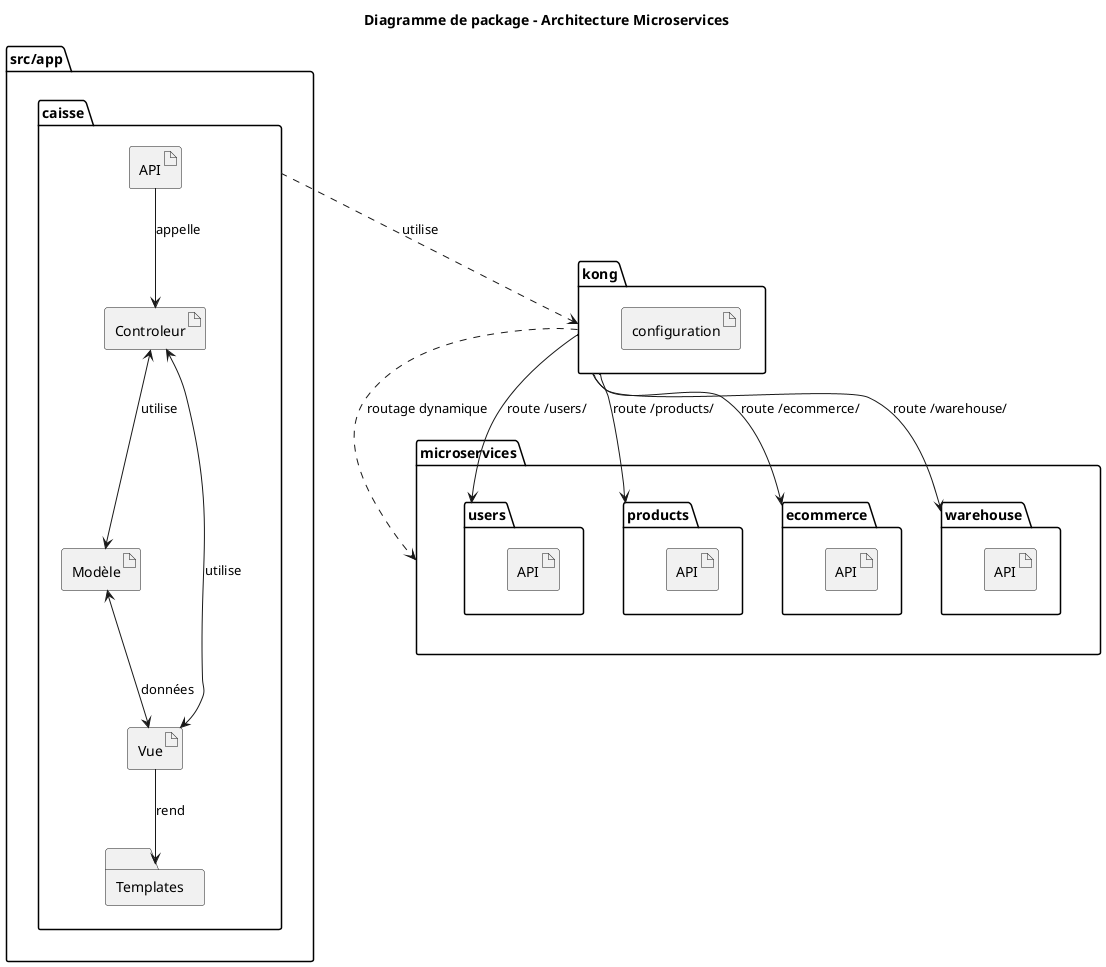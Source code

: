 @startuml
hide circle
hide members
top to bottom direction
title Diagramme de package - Architecture Microservices


package "kong" {
    artifact "configuration"
}

package "src/app" {
    folder "caisse" {
       artifact "Controleur"
       artifact "Modèle"
       artifact "Vue"
       folder "Templates"
       artifact "API" as baseAPI
    }
}

package "microservices" {
    package "users" {
        artifact "API" as api1
    }
    
    package "products" {
        artifact "API" as api2
    }
    package "ecommerce" {
        artifact "API" as api3
    }
    
    package "warehouse" {
        artifact "API" as api4
    }
}


"Controleur" <--> "Modèle" : utilise
"Controleur" <--> "Vue" : utilise
"Vue" --> "Templates" : rend
"Modèle" <--> "Vue" : données
"baseAPI" --> "Controleur" : appelle

"kong" --> "users" : route /users/
"kong" --> "products" : route /products/
"kong" --> "ecommerce" : route /ecommerce/
"kong" --> "warehouse" : route /warehouse/

"kong" ..> "microservices" : routage dynamique
"caisse" ..> "kong" : utilise

@enduml